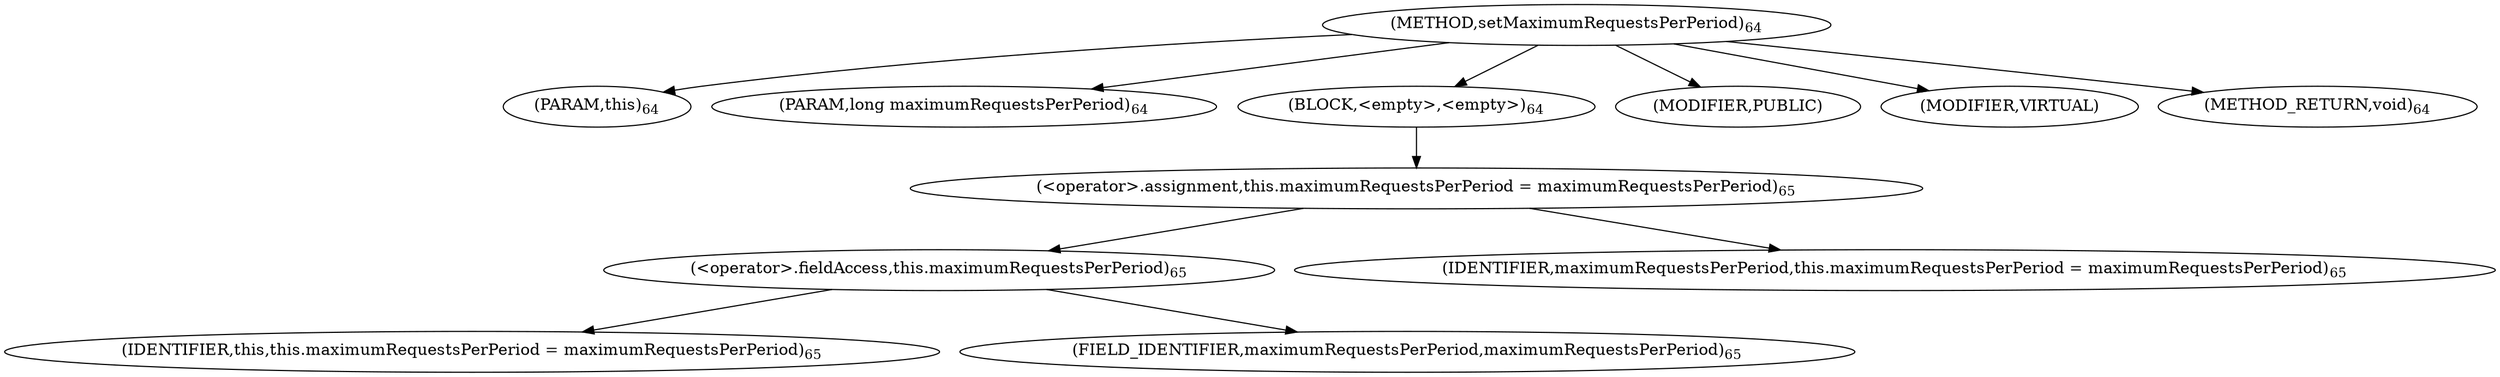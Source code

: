 digraph "setMaximumRequestsPerPeriod" {  
"99" [label = <(METHOD,setMaximumRequestsPerPeriod)<SUB>64</SUB>> ]
"12" [label = <(PARAM,this)<SUB>64</SUB>> ]
"100" [label = <(PARAM,long maximumRequestsPerPeriod)<SUB>64</SUB>> ]
"101" [label = <(BLOCK,&lt;empty&gt;,&lt;empty&gt;)<SUB>64</SUB>> ]
"102" [label = <(&lt;operator&gt;.assignment,this.maximumRequestsPerPeriod = maximumRequestsPerPeriod)<SUB>65</SUB>> ]
"103" [label = <(&lt;operator&gt;.fieldAccess,this.maximumRequestsPerPeriod)<SUB>65</SUB>> ]
"11" [label = <(IDENTIFIER,this,this.maximumRequestsPerPeriod = maximumRequestsPerPeriod)<SUB>65</SUB>> ]
"104" [label = <(FIELD_IDENTIFIER,maximumRequestsPerPeriod,maximumRequestsPerPeriod)<SUB>65</SUB>> ]
"105" [label = <(IDENTIFIER,maximumRequestsPerPeriod,this.maximumRequestsPerPeriod = maximumRequestsPerPeriod)<SUB>65</SUB>> ]
"106" [label = <(MODIFIER,PUBLIC)> ]
"107" [label = <(MODIFIER,VIRTUAL)> ]
"108" [label = <(METHOD_RETURN,void)<SUB>64</SUB>> ]
  "99" -> "12" 
  "99" -> "100" 
  "99" -> "101" 
  "99" -> "106" 
  "99" -> "107" 
  "99" -> "108" 
  "101" -> "102" 
  "102" -> "103" 
  "102" -> "105" 
  "103" -> "11" 
  "103" -> "104" 
}
